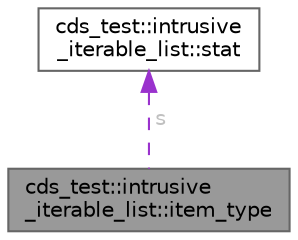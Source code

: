digraph "cds_test::intrusive_iterable_list::item_type"
{
 // LATEX_PDF_SIZE
  bgcolor="transparent";
  edge [fontname=Helvetica,fontsize=10,labelfontname=Helvetica,labelfontsize=10];
  node [fontname=Helvetica,fontsize=10,shape=box,height=0.2,width=0.4];
  Node1 [id="Node000001",label="cds_test::intrusive\l_iterable_list::item_type",height=0.2,width=0.4,color="gray40", fillcolor="grey60", style="filled", fontcolor="black",tooltip=" "];
  Node2 -> Node1 [id="edge1_Node000001_Node000002",dir="back",color="darkorchid3",style="dashed",tooltip=" ",label=" s",fontcolor="grey" ];
  Node2 [id="Node000002",label="cds_test::intrusive\l_iterable_list::stat",height=0.2,width=0.4,color="gray40", fillcolor="white", style="filled",URL="$structcds__test_1_1intrusive__iterable__list_1_1stat.html",tooltip=" "];
}
